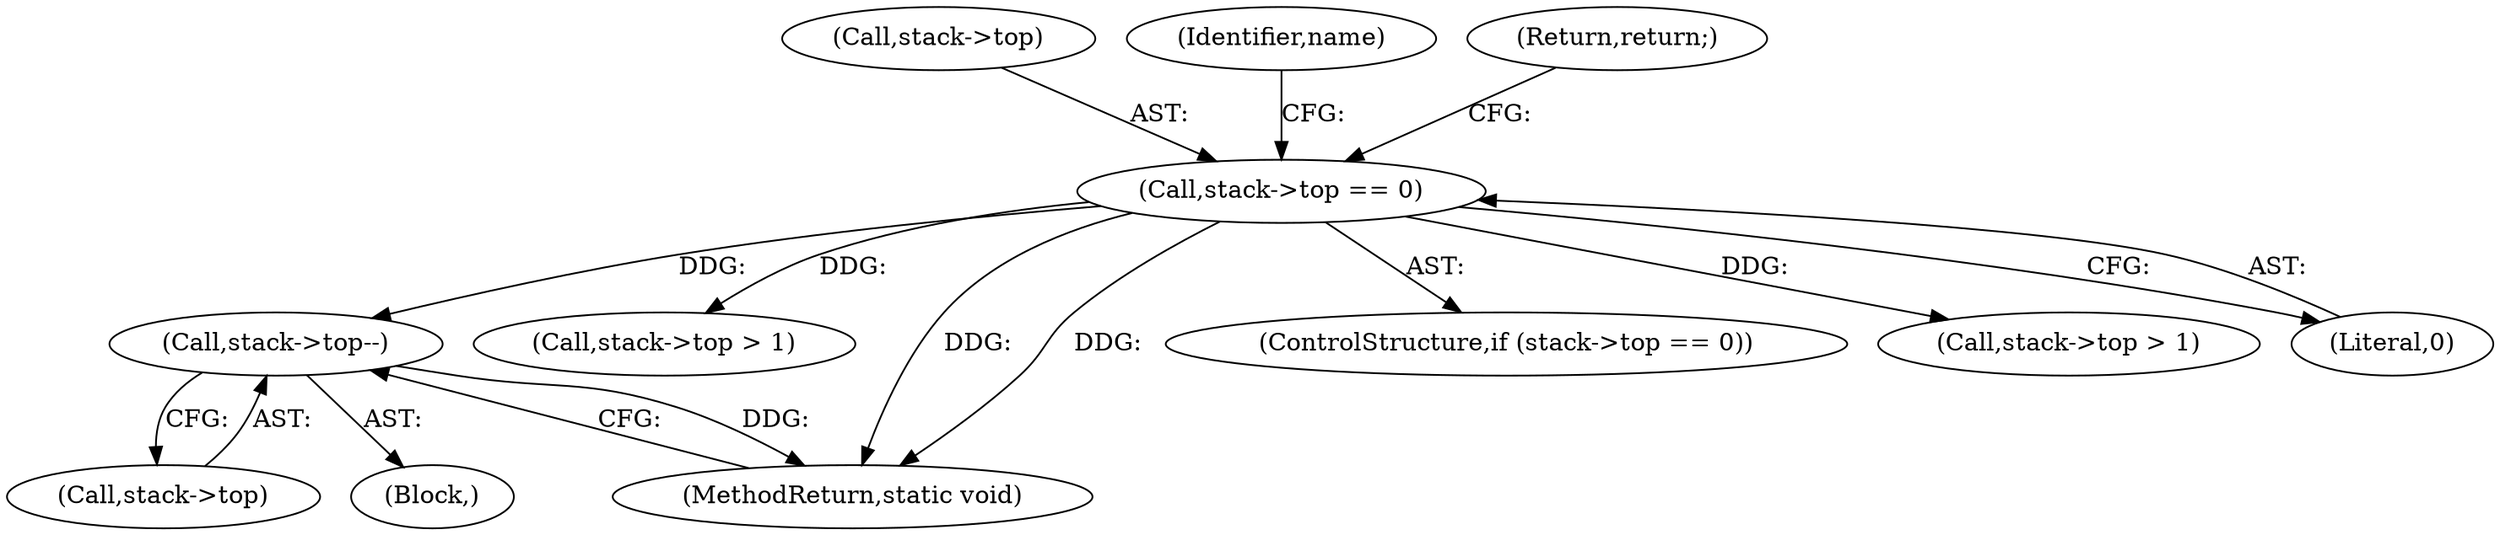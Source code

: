 digraph "0_php-src_698a691724c0a949295991e5df091ce16f899e02?w=1@pointer" {
"1000573" [label="(Call,stack->top--)"];
"1000126" [label="(Call,stack->top == 0)"];
"1000563" [label="(Block,)"];
"1000127" [label="(Call,stack->top)"];
"1000283" [label="(Call,stack->top > 1)"];
"1000137" [label="(Identifier,name)"];
"1000126" [label="(Call,stack->top == 0)"];
"1000573" [label="(Call,stack->top--)"];
"1000577" [label="(MethodReturn,static void)"];
"1000125" [label="(ControlStructure,if (stack->top == 0))"];
"1000192" [label="(Call,stack->top > 1)"];
"1000130" [label="(Literal,0)"];
"1000574" [label="(Call,stack->top)"];
"1000132" [label="(Return,return;)"];
"1000573" -> "1000563"  [label="AST: "];
"1000573" -> "1000574"  [label="CFG: "];
"1000574" -> "1000573"  [label="AST: "];
"1000577" -> "1000573"  [label="CFG: "];
"1000573" -> "1000577"  [label="DDG: "];
"1000126" -> "1000573"  [label="DDG: "];
"1000126" -> "1000125"  [label="AST: "];
"1000126" -> "1000130"  [label="CFG: "];
"1000127" -> "1000126"  [label="AST: "];
"1000130" -> "1000126"  [label="AST: "];
"1000132" -> "1000126"  [label="CFG: "];
"1000137" -> "1000126"  [label="CFG: "];
"1000126" -> "1000577"  [label="DDG: "];
"1000126" -> "1000577"  [label="DDG: "];
"1000126" -> "1000192"  [label="DDG: "];
"1000126" -> "1000283"  [label="DDG: "];
}
